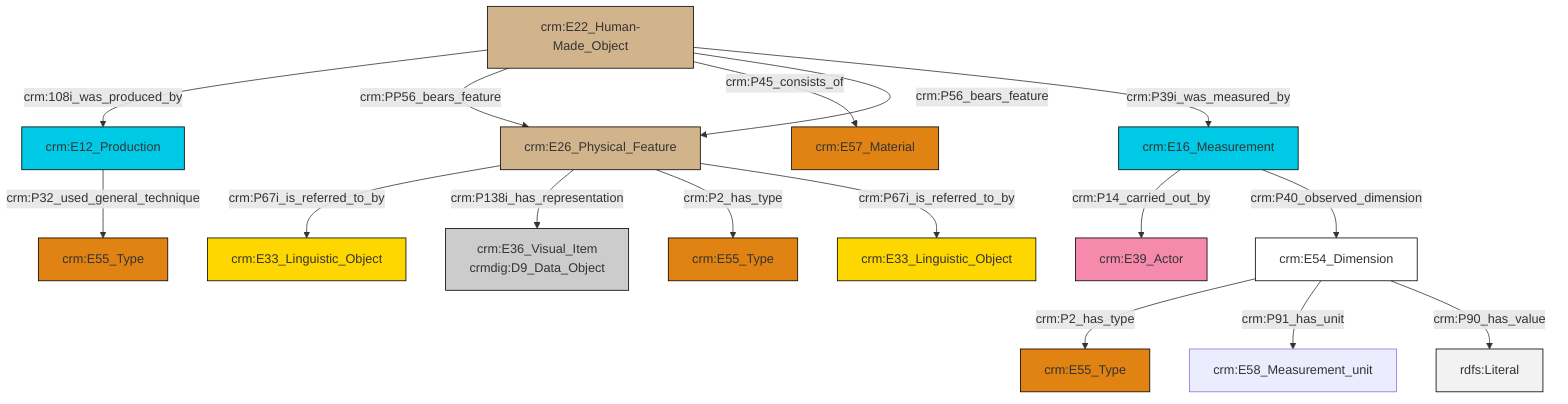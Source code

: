 graph TD
classDef Literal fill:#f2f2f2,stroke:#000000;
classDef CRM_Entity fill:#FFFFFF,stroke:#000000;
classDef Temporal_Entity fill:#00C9E6, stroke:#000000;
classDef Type fill:#E18312, stroke:#000000;
classDef Time-Span fill:#2C9C91, stroke:#000000;
classDef Appellation fill:#FFEB7F, stroke:#000000;
classDef Place fill:#008836, stroke:#000000;
classDef Persistent_Item fill:#B266B2, stroke:#000000;
classDef Conceptual_Object fill:#FFD700, stroke:#000000;
classDef Physical_Thing fill:#D2B48C, stroke:#000000;
classDef Actor fill:#f58aad, stroke:#000000;
classDef PC_Classes fill:#4ce600, stroke:#000000;
classDef Multi fill:#cccccc,stroke:#000000;

0["crm:E22_Human-Made_Object"]:::Physical_Thing -->|crm:108i_was_produced_by| 1["crm:E12_Production"]:::Temporal_Entity
0["crm:E22_Human-Made_Object"]:::Physical_Thing -->|crm:PP56_bears_feature| 2["crm:E26_Physical_Feature"]:::Physical_Thing
7["crm:E54_Dimension"]:::CRM_Entity -->|crm:P2_has_type| 8["crm:E55_Type"]:::Type
1["crm:E12_Production"]:::Temporal_Entity -->|crm:P32_used_general_technique| 10["crm:E55_Type"]:::Type
7["crm:E54_Dimension"]:::CRM_Entity -->|crm:P91_has_unit| 3["crm:E58_Measurement_unit"]:::Default
0["crm:E22_Human-Made_Object"]:::Physical_Thing -->|crm:P45_consists_of| 14["crm:E57_Material"]:::Type
0["crm:E22_Human-Made_Object"]:::Physical_Thing -->|crm:P56_bears_feature| 2["crm:E26_Physical_Feature"]:::Physical_Thing
2["crm:E26_Physical_Feature"]:::Physical_Thing -->|crm:P67i_is_referred_to_by| 17["crm:E33_Linguistic_Object"]:::Conceptual_Object
7["crm:E54_Dimension"]:::CRM_Entity -->|crm:P90_has_value| 21[rdfs:Literal]:::Literal
2["crm:E26_Physical_Feature"]:::Physical_Thing -->|crm:P138i_has_representation| 18["crm:E36_Visual_Item<br>crmdig:D9_Data_Object"]:::Multi
2["crm:E26_Physical_Feature"]:::Physical_Thing -->|crm:P2_has_type| 5["crm:E55_Type"]:::Type
12["crm:E16_Measurement"]:::Temporal_Entity -->|crm:P14_carried_out_by| 22["crm:E39_Actor"]:::Actor
0["crm:E22_Human-Made_Object"]:::Physical_Thing -->|crm:P39i_was_measured_by| 12["crm:E16_Measurement"]:::Temporal_Entity
12["crm:E16_Measurement"]:::Temporal_Entity -->|crm:P40_observed_dimension| 7["crm:E54_Dimension"]:::CRM_Entity
2["crm:E26_Physical_Feature"]:::Physical_Thing -->|crm:P67i_is_referred_to_by| 25["crm:E33_Linguistic_Object"]:::Conceptual_Object